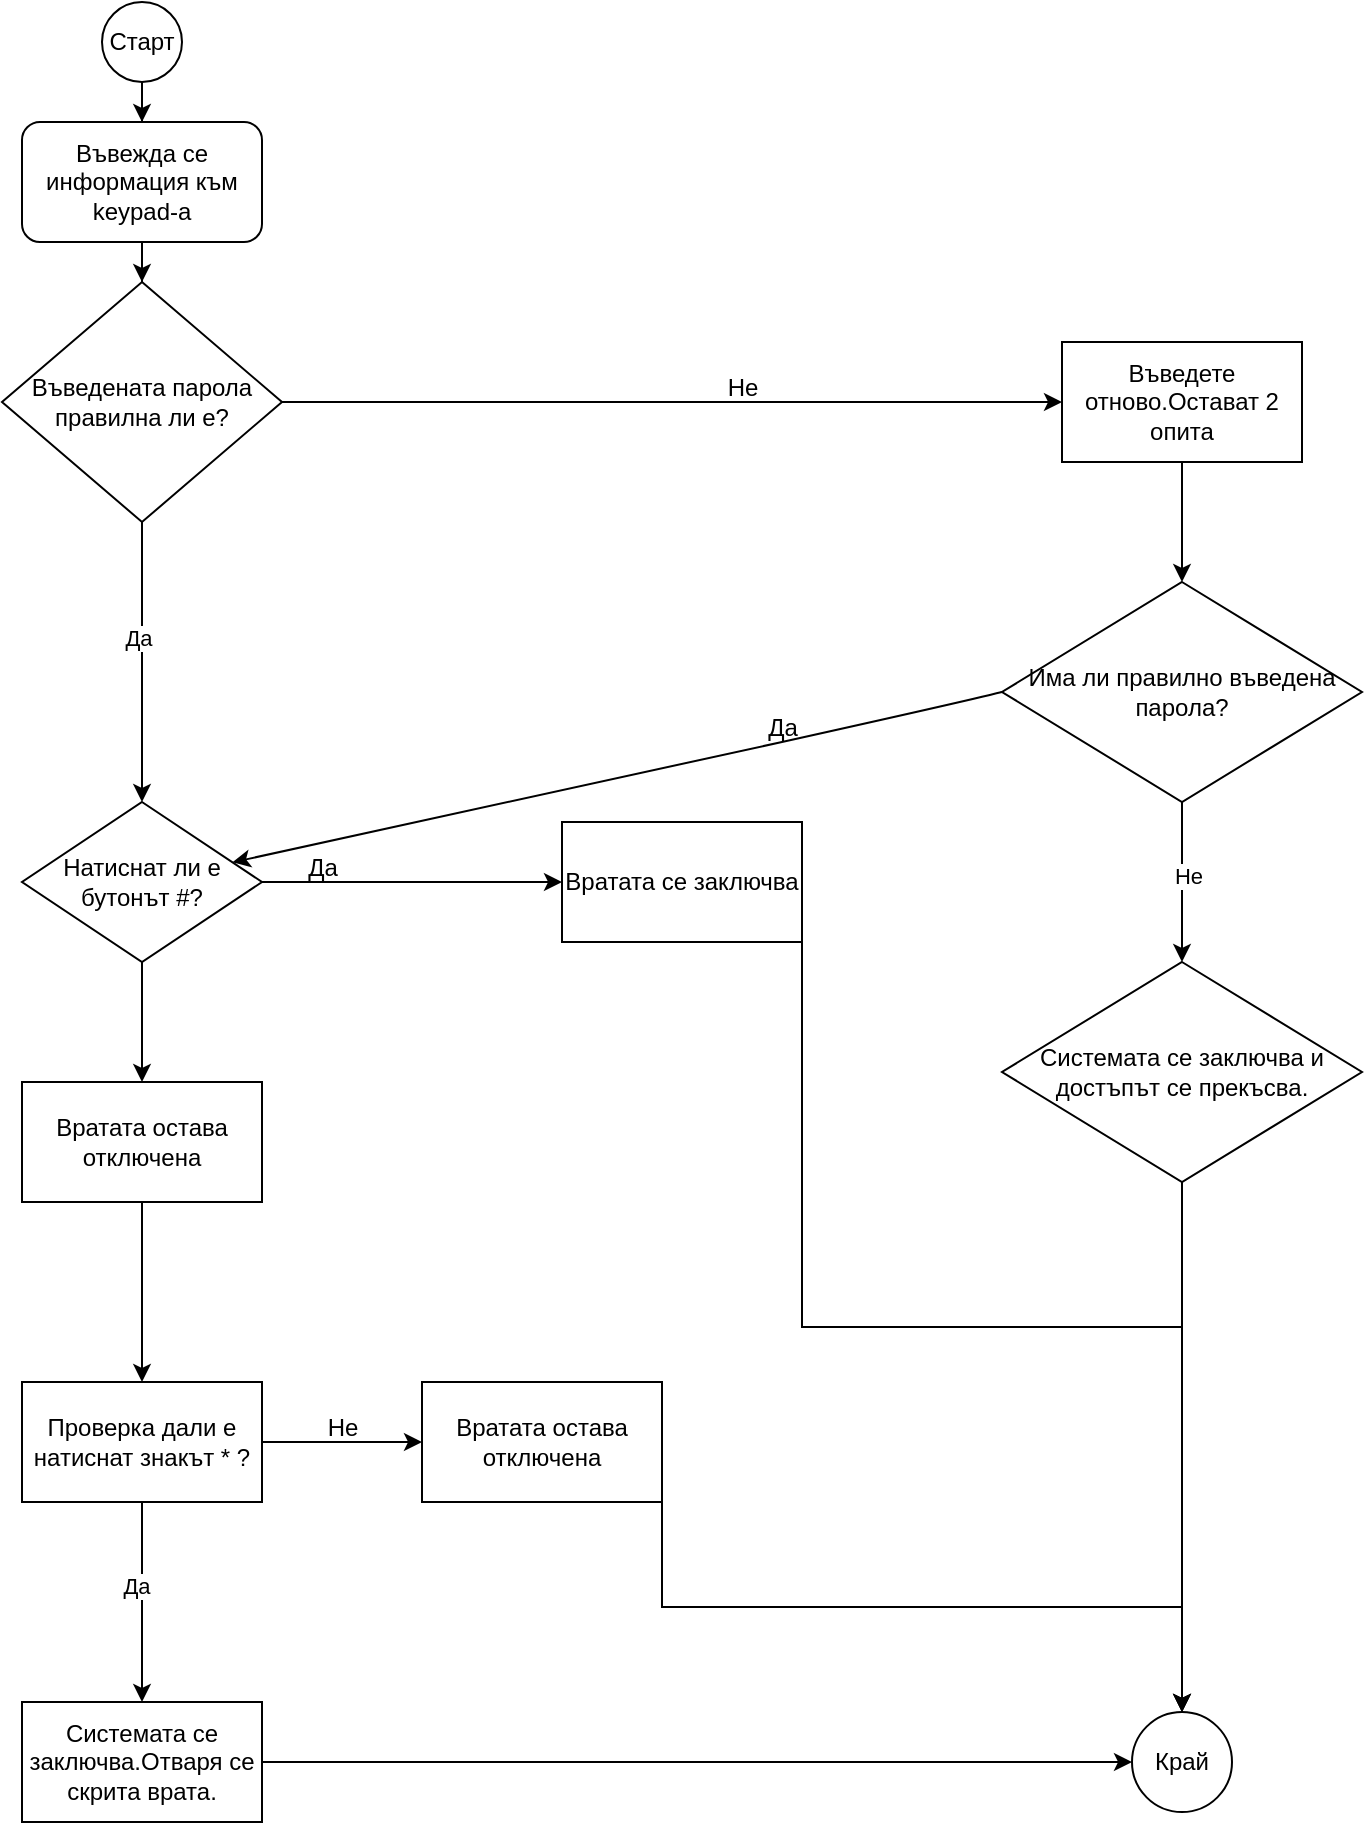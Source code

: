 <mxfile version="24.1.0" type="device">
  <diagram name="Страница-1" id="klXxlbbj4_sCr7XmceIk">
    <mxGraphModel dx="2311" dy="922" grid="1" gridSize="10" guides="1" tooltips="1" connect="1" arrows="1" fold="1" page="1" pageScale="1" pageWidth="827" pageHeight="1169" math="0" shadow="0">
      <root>
        <mxCell id="0" />
        <mxCell id="1" parent="0" />
        <mxCell id="Ey3LiKpSFVBAtOvbdHjc-7" value="" style="edgeStyle=orthogonalEdgeStyle;rounded=0;orthogonalLoop=1;jettySize=auto;html=1;" edge="1" parent="1" source="Ey3LiKpSFVBAtOvbdHjc-1" target="Ey3LiKpSFVBAtOvbdHjc-6">
          <mxGeometry relative="1" as="geometry" />
        </mxCell>
        <mxCell id="Ey3LiKpSFVBAtOvbdHjc-1" value="Старт" style="ellipse;whiteSpace=wrap;html=1;aspect=fixed;" vertex="1" parent="1">
          <mxGeometry x="90" y="20" width="40" height="40" as="geometry" />
        </mxCell>
        <mxCell id="Ey3LiKpSFVBAtOvbdHjc-10" value="" style="edgeStyle=orthogonalEdgeStyle;rounded=0;orthogonalLoop=1;jettySize=auto;html=1;" edge="1" parent="1" source="Ey3LiKpSFVBAtOvbdHjc-6" target="Ey3LiKpSFVBAtOvbdHjc-8">
          <mxGeometry relative="1" as="geometry" />
        </mxCell>
        <mxCell id="Ey3LiKpSFVBAtOvbdHjc-6" value="Въвежда се информация към keypad-а" style="rounded=1;whiteSpace=wrap;html=1;" vertex="1" parent="1">
          <mxGeometry x="50" y="80" width="120" height="60" as="geometry" />
        </mxCell>
        <mxCell id="Ey3LiKpSFVBAtOvbdHjc-16" value="" style="edgeStyle=orthogonalEdgeStyle;rounded=0;orthogonalLoop=1;jettySize=auto;html=1;" edge="1" parent="1" source="Ey3LiKpSFVBAtOvbdHjc-8" target="Ey3LiKpSFVBAtOvbdHjc-15">
          <mxGeometry relative="1" as="geometry" />
        </mxCell>
        <mxCell id="Ey3LiKpSFVBAtOvbdHjc-21" value="" style="edgeStyle=orthogonalEdgeStyle;rounded=0;orthogonalLoop=1;jettySize=auto;html=1;" edge="1" parent="1" source="Ey3LiKpSFVBAtOvbdHjc-8" target="Ey3LiKpSFVBAtOvbdHjc-20">
          <mxGeometry relative="1" as="geometry" />
        </mxCell>
        <mxCell id="Ey3LiKpSFVBAtOvbdHjc-23" value="Да" style="edgeLabel;html=1;align=center;verticalAlign=middle;resizable=0;points=[];" vertex="1" connectable="0" parent="Ey3LiKpSFVBAtOvbdHjc-21">
          <mxGeometry x="-0.18" y="-2" relative="1" as="geometry">
            <mxPoint as="offset" />
          </mxGeometry>
        </mxCell>
        <mxCell id="Ey3LiKpSFVBAtOvbdHjc-8" value="Въведената парола правилна ли е?" style="rhombus;whiteSpace=wrap;html=1;rotation=0;" vertex="1" parent="1">
          <mxGeometry x="40" y="160" width="140" height="120" as="geometry" />
        </mxCell>
        <mxCell id="Ey3LiKpSFVBAtOvbdHjc-50" value="" style="edgeStyle=orthogonalEdgeStyle;rounded=0;orthogonalLoop=1;jettySize=auto;html=1;" edge="1" parent="1" source="Ey3LiKpSFVBAtOvbdHjc-15" target="Ey3LiKpSFVBAtOvbdHjc-49">
          <mxGeometry relative="1" as="geometry" />
        </mxCell>
        <mxCell id="Ey3LiKpSFVBAtOvbdHjc-15" value="Въведете отново.Остават 2 опита" style="whiteSpace=wrap;html=1;" vertex="1" parent="1">
          <mxGeometry x="570" y="190" width="120" height="60" as="geometry" />
        </mxCell>
        <mxCell id="Ey3LiKpSFVBAtOvbdHjc-40" value="" style="edgeStyle=orthogonalEdgeStyle;rounded=0;orthogonalLoop=1;jettySize=auto;html=1;" edge="1" parent="1" source="Ey3LiKpSFVBAtOvbdHjc-20" target="Ey3LiKpSFVBAtOvbdHjc-39">
          <mxGeometry relative="1" as="geometry" />
        </mxCell>
        <mxCell id="Ey3LiKpSFVBAtOvbdHjc-46" value="" style="edgeStyle=orthogonalEdgeStyle;rounded=0;orthogonalLoop=1;jettySize=auto;html=1;" edge="1" parent="1" source="Ey3LiKpSFVBAtOvbdHjc-20" target="Ey3LiKpSFVBAtOvbdHjc-27">
          <mxGeometry relative="1" as="geometry" />
        </mxCell>
        <mxCell id="Ey3LiKpSFVBAtOvbdHjc-20" value="Натиснат ли е бутонът #?" style="rhombus;whiteSpace=wrap;html=1;" vertex="1" parent="1">
          <mxGeometry x="50" y="420" width="120" height="80" as="geometry" />
        </mxCell>
        <mxCell id="Ey3LiKpSFVBAtOvbdHjc-37" value="" style="edgeStyle=orthogonalEdgeStyle;rounded=0;orthogonalLoop=1;jettySize=auto;html=1;" edge="1" parent="1" source="Ey3LiKpSFVBAtOvbdHjc-24" target="Ey3LiKpSFVBAtOvbdHjc-36">
          <mxGeometry relative="1" as="geometry" />
        </mxCell>
        <mxCell id="Ey3LiKpSFVBAtOvbdHjc-38" value="Да" style="edgeLabel;html=1;align=center;verticalAlign=middle;resizable=0;points=[];" vertex="1" connectable="0" parent="Ey3LiKpSFVBAtOvbdHjc-37">
          <mxGeometry x="-0.175" y="-3" relative="1" as="geometry">
            <mxPoint as="offset" />
          </mxGeometry>
        </mxCell>
        <mxCell id="Ey3LiKpSFVBAtOvbdHjc-44" value="" style="edgeStyle=orthogonalEdgeStyle;rounded=0;orthogonalLoop=1;jettySize=auto;html=1;" edge="1" parent="1" source="Ey3LiKpSFVBAtOvbdHjc-24" target="Ey3LiKpSFVBAtOvbdHjc-43">
          <mxGeometry relative="1" as="geometry" />
        </mxCell>
        <mxCell id="Ey3LiKpSFVBAtOvbdHjc-24" value="Проверка дали е натиснат знакът * ?" style="whiteSpace=wrap;html=1;" vertex="1" parent="1">
          <mxGeometry x="50" y="710" width="120" height="60" as="geometry" />
        </mxCell>
        <mxCell id="Ey3LiKpSFVBAtOvbdHjc-62" style="edgeStyle=orthogonalEdgeStyle;rounded=0;orthogonalLoop=1;jettySize=auto;html=1;exitX=1;exitY=1;exitDx=0;exitDy=0;" edge="1" parent="1" source="Ey3LiKpSFVBAtOvbdHjc-27" target="Ey3LiKpSFVBAtOvbdHjc-58">
          <mxGeometry relative="1" as="geometry" />
        </mxCell>
        <mxCell id="Ey3LiKpSFVBAtOvbdHjc-27" value="Вратата се заключва" style="whiteSpace=wrap;html=1;" vertex="1" parent="1">
          <mxGeometry x="320" y="430" width="120" height="60" as="geometry" />
        </mxCell>
        <mxCell id="Ey3LiKpSFVBAtOvbdHjc-59" style="edgeStyle=orthogonalEdgeStyle;rounded=0;orthogonalLoop=1;jettySize=auto;html=1;exitX=1;exitY=0.5;exitDx=0;exitDy=0;entryX=0;entryY=0.5;entryDx=0;entryDy=0;" edge="1" parent="1" source="Ey3LiKpSFVBAtOvbdHjc-36" target="Ey3LiKpSFVBAtOvbdHjc-58">
          <mxGeometry relative="1" as="geometry" />
        </mxCell>
        <mxCell id="Ey3LiKpSFVBAtOvbdHjc-36" value="Системата се заключва.Отваря се скрита врата." style="whiteSpace=wrap;html=1;" vertex="1" parent="1">
          <mxGeometry x="50" y="870" width="120" height="60" as="geometry" />
        </mxCell>
        <mxCell id="Ey3LiKpSFVBAtOvbdHjc-41" value="" style="edgeStyle=orthogonalEdgeStyle;rounded=0;orthogonalLoop=1;jettySize=auto;html=1;" edge="1" parent="1" source="Ey3LiKpSFVBAtOvbdHjc-39" target="Ey3LiKpSFVBAtOvbdHjc-24">
          <mxGeometry relative="1" as="geometry" />
        </mxCell>
        <mxCell id="Ey3LiKpSFVBAtOvbdHjc-39" value="Вратата остава отключена" style="rounded=0;whiteSpace=wrap;html=1;" vertex="1" parent="1">
          <mxGeometry x="50" y="560" width="120" height="60" as="geometry" />
        </mxCell>
        <mxCell id="Ey3LiKpSFVBAtOvbdHjc-61" style="edgeStyle=orthogonalEdgeStyle;rounded=0;orthogonalLoop=1;jettySize=auto;html=1;exitX=1;exitY=1;exitDx=0;exitDy=0;entryX=0.5;entryY=0;entryDx=0;entryDy=0;" edge="1" parent="1" source="Ey3LiKpSFVBAtOvbdHjc-43" target="Ey3LiKpSFVBAtOvbdHjc-58">
          <mxGeometry relative="1" as="geometry" />
        </mxCell>
        <mxCell id="Ey3LiKpSFVBAtOvbdHjc-43" value="Вратата остава отключена" style="whiteSpace=wrap;html=1;" vertex="1" parent="1">
          <mxGeometry x="250" y="710" width="120" height="60" as="geometry" />
        </mxCell>
        <mxCell id="Ey3LiKpSFVBAtOvbdHjc-45" value="Не" style="text;html=1;align=center;verticalAlign=middle;resizable=0;points=[];autosize=1;strokeColor=none;fillColor=none;" vertex="1" parent="1">
          <mxGeometry x="190" y="718" width="40" height="30" as="geometry" />
        </mxCell>
        <mxCell id="Ey3LiKpSFVBAtOvbdHjc-47" value="Да" style="text;html=1;align=center;verticalAlign=middle;resizable=0;points=[];autosize=1;strokeColor=none;fillColor=none;" vertex="1" parent="1">
          <mxGeometry x="180" y="438" width="40" height="30" as="geometry" />
        </mxCell>
        <mxCell id="Ey3LiKpSFVBAtOvbdHjc-48" value="Не" style="text;html=1;align=center;verticalAlign=middle;resizable=0;points=[];autosize=1;strokeColor=none;fillColor=none;" vertex="1" parent="1">
          <mxGeometry x="390" y="198" width="40" height="30" as="geometry" />
        </mxCell>
        <mxCell id="Ey3LiKpSFVBAtOvbdHjc-55" value="" style="edgeStyle=orthogonalEdgeStyle;rounded=0;orthogonalLoop=1;jettySize=auto;html=1;" edge="1" parent="1" source="Ey3LiKpSFVBAtOvbdHjc-49" target="Ey3LiKpSFVBAtOvbdHjc-54">
          <mxGeometry relative="1" as="geometry" />
        </mxCell>
        <mxCell id="Ey3LiKpSFVBAtOvbdHjc-57" value="Не" style="edgeLabel;html=1;align=center;verticalAlign=middle;resizable=0;points=[];" vertex="1" connectable="0" parent="Ey3LiKpSFVBAtOvbdHjc-55">
          <mxGeometry x="-0.079" y="3" relative="1" as="geometry">
            <mxPoint as="offset" />
          </mxGeometry>
        </mxCell>
        <mxCell id="Ey3LiKpSFVBAtOvbdHjc-49" value="Има ли правилно въведена парола?" style="rhombus;whiteSpace=wrap;html=1;" vertex="1" parent="1">
          <mxGeometry x="540" y="310" width="180" height="110" as="geometry" />
        </mxCell>
        <mxCell id="Ey3LiKpSFVBAtOvbdHjc-51" value="" style="curved=1;endArrow=classic;html=1;rounded=0;exitX=0;exitY=0.5;exitDx=0;exitDy=0;" edge="1" parent="1" source="Ey3LiKpSFVBAtOvbdHjc-49" target="Ey3LiKpSFVBAtOvbdHjc-20">
          <mxGeometry width="50" height="50" relative="1" as="geometry">
            <mxPoint x="470" y="370" as="sourcePoint" />
            <mxPoint x="520" y="320" as="targetPoint" />
            <Array as="points">
              <mxPoint x="520" y="370" />
              <mxPoint x="340" y="410" />
            </Array>
          </mxGeometry>
        </mxCell>
        <mxCell id="Ey3LiKpSFVBAtOvbdHjc-53" value="Да" style="text;html=1;align=center;verticalAlign=middle;resizable=0;points=[];autosize=1;strokeColor=none;fillColor=none;" vertex="1" parent="1">
          <mxGeometry x="410" y="368" width="40" height="30" as="geometry" />
        </mxCell>
        <mxCell id="Ey3LiKpSFVBAtOvbdHjc-60" style="edgeStyle=orthogonalEdgeStyle;rounded=0;orthogonalLoop=1;jettySize=auto;html=1;exitX=0.5;exitY=1;exitDx=0;exitDy=0;entryX=0.5;entryY=0;entryDx=0;entryDy=0;" edge="1" parent="1" source="Ey3LiKpSFVBAtOvbdHjc-54" target="Ey3LiKpSFVBAtOvbdHjc-58">
          <mxGeometry relative="1" as="geometry" />
        </mxCell>
        <mxCell id="Ey3LiKpSFVBAtOvbdHjc-54" value="Системата се заключва и достъпът се прекъсва." style="rhombus;whiteSpace=wrap;html=1;" vertex="1" parent="1">
          <mxGeometry x="540" y="500" width="180" height="110" as="geometry" />
        </mxCell>
        <mxCell id="Ey3LiKpSFVBAtOvbdHjc-58" value="Край" style="ellipse;whiteSpace=wrap;html=1;aspect=fixed;" vertex="1" parent="1">
          <mxGeometry x="605" y="875" width="50" height="50" as="geometry" />
        </mxCell>
      </root>
    </mxGraphModel>
  </diagram>
</mxfile>
